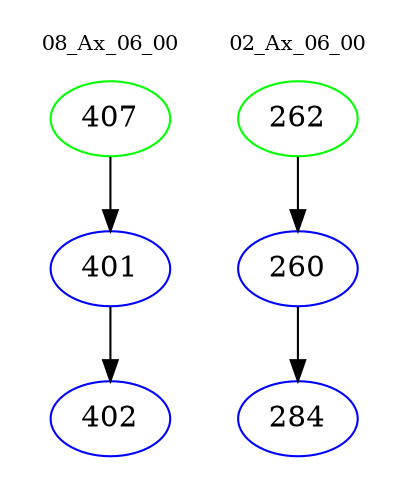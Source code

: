 digraph{
subgraph cluster_0 {
color = white
label = "08_Ax_06_00";
fontsize=10;
T0_407 [label="407", color="green"]
T0_407 -> T0_401 [color="black"]
T0_401 [label="401", color="blue"]
T0_401 -> T0_402 [color="black"]
T0_402 [label="402", color="blue"]
}
subgraph cluster_1 {
color = white
label = "02_Ax_06_00";
fontsize=10;
T1_262 [label="262", color="green"]
T1_262 -> T1_260 [color="black"]
T1_260 [label="260", color="blue"]
T1_260 -> T1_284 [color="black"]
T1_284 [label="284", color="blue"]
}
}
